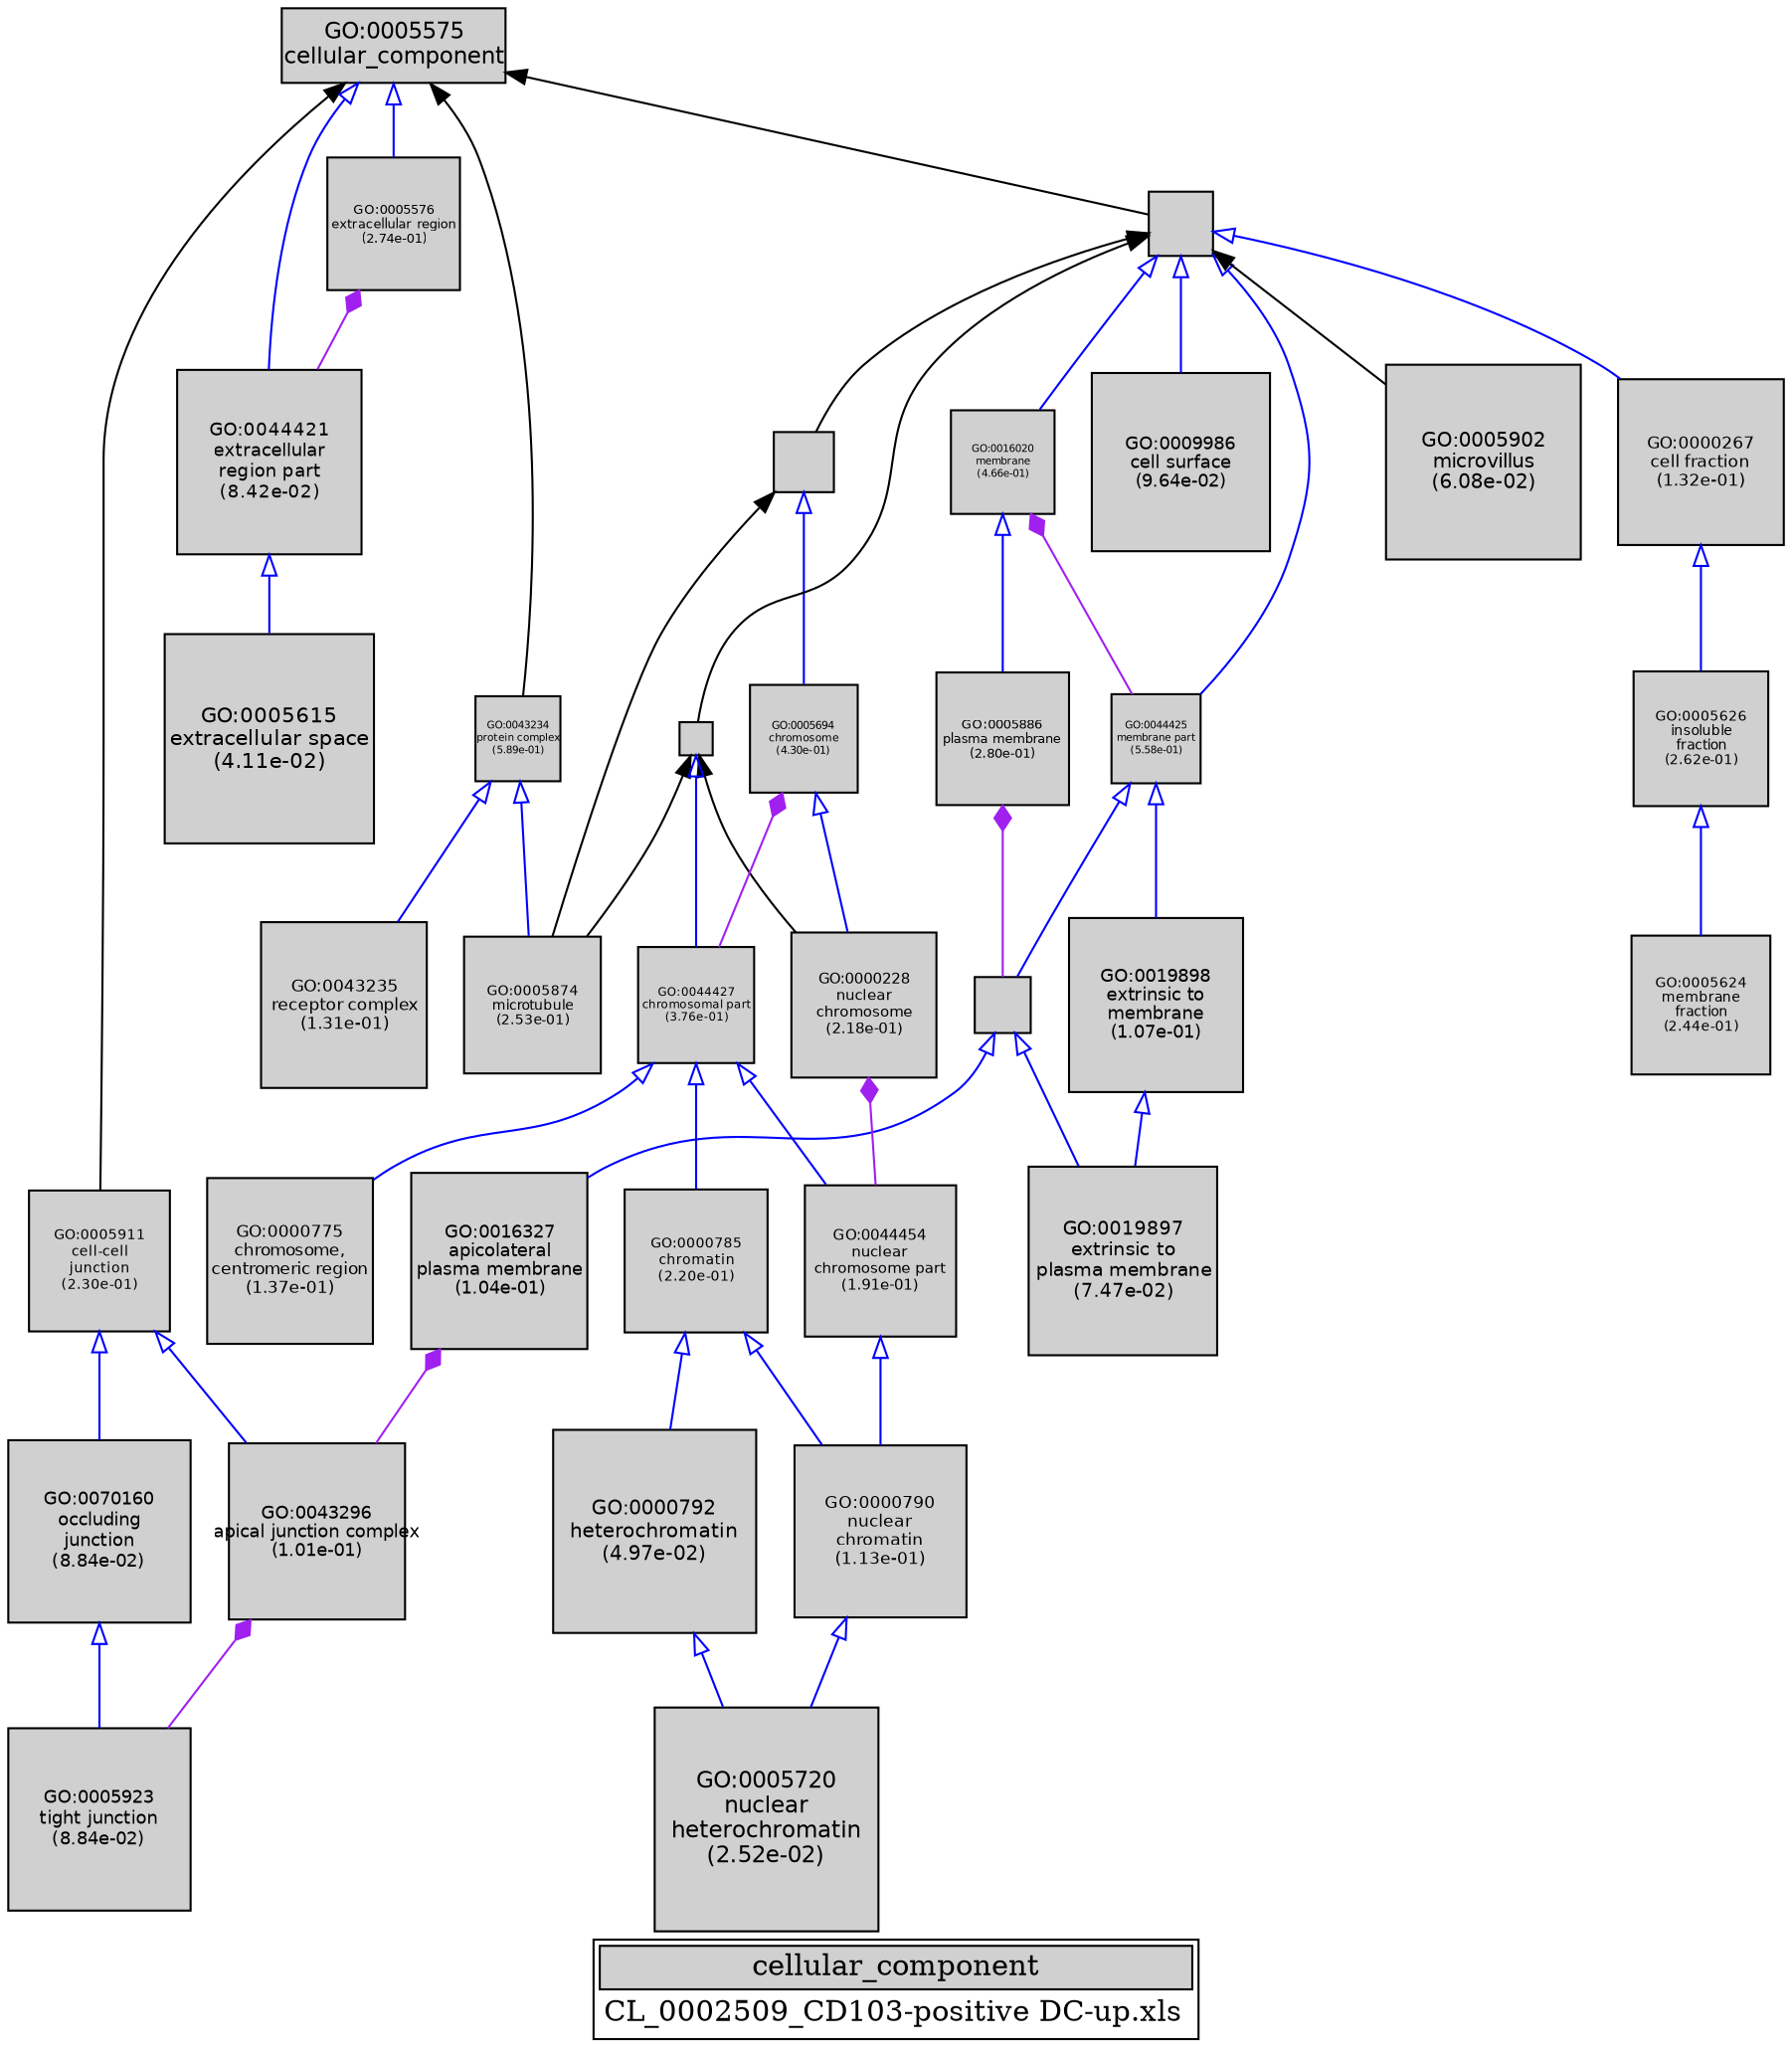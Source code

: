 digraph "cellular_component" {
graph [ bgcolor = "#FFFFFF", label = <<TABLE COLOR="black" BGCOLOR="white"><TR><TD COLSPAN="2" BGCOLOR="#D0D0D0"><FONT COLOR="black">cellular_component</FONT></TD></TR><TR><TD BORDER="0">CL_0002509_CD103-positive DC-up.xls</TD></TR></TABLE>> ];
node [ fontname = "Helvetica" ];

subgraph "nodes" {

node [ style = "filled", fixedsize = "true", width = 1, shape = "box", fontsize = 9, fillcolor = "#D0D0D0", fontcolor = "black", color = "black" ];

"GO:0000785" [ URL = "#GO:0000785", label = <<TABLE BORDER="0"><TR><TD>GO:0000785<BR/>chromatin<BR/>(2.20e-01)</TD></TR></TABLE>>, width = 0.964288020885, shape = "box", fontsize = 6.94287375037, height = 0.964288020885 ];
"GO:0000790" [ URL = "#GO:0000790", label = <<TABLE BORDER="0"><TR><TD>GO:0000790<BR/>nuclear<BR/>chromatin<BR/>(1.13e-01)</TD></TR></TABLE>>, width = 1.15515623065, shape = "box", fontsize = 8.31712486068, height = 1.15515623065 ];
"GO:0044425" [ URL = "#GO:0044425", label = <<TABLE BORDER="0"><TR><TD>GO:0044425<BR/>membrane part<BR/>(5.58e-01)</TD></TR></TABLE>>, width = 0.603809378642, shape = "box", fontsize = 5.0, height = 0.603809378642 ];
"GO:0044446" [ URL = "#GO:0044446", label = "", width = 0.21697303096, shape = "box", height = 0.21697303096 ];
"GO:0044459" [ URL = "#GO:0044459", label = "", width = 0.371145689591, shape = "box", height = 0.371145689591 ];
"GO:0005886" [ URL = "#GO:0005886", label = <<TABLE BORDER="0"><TR><TD>GO:0005886<BR/>plasma membrane<BR/>(2.80e-01)</TD></TR></TABLE>>, width = 0.885493500756, shape = "box", fontsize = 6.37555320545, height = 0.885493500756 ];
"GO:0044454" [ URL = "#GO:0044454", label = <<TABLE BORDER="0"><TR><TD>GO:0044454<BR/>nuclear<BR/>chromosome part<BR/>(1.91e-01)</TD></TR></TABLE>>, width = 1.00921946613, shape = "box", fontsize = 7.26638015617, height = 1.00921946613 ];
"GO:0000792" [ URL = "#GO:0000792", label = <<TABLE BORDER="0"><TR><TD>GO:0000792<BR/>heterochromatin<BR/>(4.97e-02)</TD></TR></TABLE>>, width = 1.35485692349, shape = "box", fontsize = 9.75496984916, height = 1.35485692349 ];
"GO:0019898" [ URL = "#GO:0019898", label = <<TABLE BORDER="0"><TR><TD>GO:0019898<BR/>extrinsic to<BR/>membrane<BR/>(1.07e-01)</TD></TR></TABLE>>, width = 1.17097716133, shape = "box", fontsize = 8.43103556161, height = 1.17097716133 ];
"GO:0005575" [ URL = "#GO:0005575", label = <<TABLE BORDER="0"><TR><TD>GO:0005575<BR/>cellular_component</TD></TR></TABLE>>, width = 1.5, shape = "box", fontsize = 10.8 ];
"GO:0005911" [ URL = "#GO:0005911", label = <<TABLE BORDER="0"><TR><TD>GO:0005911<BR/>cell-cell<BR/>junction<BR/>(2.30e-01)</TD></TR></TABLE>>, width = 0.951330947724, shape = "box", fontsize = 6.84958282361, height = 0.951330947724 ];
"GO:0005626" [ URL = "#GO:0005626", label = <<TABLE BORDER="0"><TR><TD>GO:0005626<BR/>insoluble<BR/>fraction<BR/>(2.62e-01)</TD></TR></TABLE>>, width = 0.90857835553, shape = "box", fontsize = 6.54176415981, height = 0.90857835553 ];
"GO:0043296" [ URL = "#GO:0043296", label = <<TABLE BORDER="0"><TR><TD>GO:0043296<BR/>apical junction complex<BR/>(1.01e-01)</TD></TR></TABLE>>, width = 1.18525618271, shape = "box", fontsize = 8.53384451551, height = 1.18525618271 ];
"GO:0009986" [ URL = "#GO:0009986", label = <<TABLE BORDER="0"><TR><TD>GO:0009986<BR/>cell surface<BR/>(9.64e-02)</TD></TR></TABLE>>, width = 1.19714962387, shape = "box", fontsize = 8.61947729187, height = 1.19714962387 ];
"GO:0070160" [ URL = "#GO:0070160", label = <<TABLE BORDER="0"><TR><TD>GO:0070160<BR/>occluding<BR/>junction<BR/>(8.84e-02)</TD></TR></TABLE>>, width = 1.21886813229, shape = "box", fontsize = 8.77585055247, height = 1.21886813229 ];
"GO:0005902" [ URL = "#GO:0005902", label = <<TABLE BORDER="0"><TR><TD>GO:0005902<BR/>microvillus<BR/>(6.08e-02)</TD></TR></TABLE>>, width = 1.30898728873, shape = "box", fontsize = 9.42470847886, height = 1.30898728873 ];
"GO:0019897" [ URL = "#GO:0019897", label = <<TABLE BORDER="0"><TR><TD>GO:0019897<BR/>extrinsic to<BR/>plasma membrane<BR/>(7.47e-02)</TD></TR></TABLE>>, width = 1.2602184445, shape = "box", fontsize = 9.07357280037, height = 1.2602184445 ];
"GO:0000775" [ URL = "#GO:0000775", label = <<TABLE BORDER="0"><TR><TD>GO:0000775<BR/>chromosome,<BR/>centromeric region<BR/>(1.37e-01)</TD></TR></TABLE>>, width = 1.10466525577, shape = "box", fontsize = 7.95358984152, height = 1.10466525577 ];
"GO:0005874" [ URL = "#GO:0005874", label = <<TABLE BORDER="0"><TR><TD>GO:0005874<BR/>microtubule<BR/>(2.53e-01)</TD></TR></TABLE>>, width = 0.919366366447, shape = "box", fontsize = 6.61943783842, height = 0.919366366447 ];
"GO:0016327" [ URL = "#GO:0016327", label = <<TABLE BORDER="0"><TR><TD>GO:0016327<BR/>apicolateral<BR/>plasma membrane<BR/>(1.04e-01)</TD></TR></TABLE>>, width = 1.17802882959, shape = "box", fontsize = 8.48180757304, height = 1.17802882959 ];
"GO:0043234" [ URL = "#GO:0043234", label = <<TABLE BORDER="0"><TR><TD>GO:0043234<BR/>protein complex<BR/>(5.89e-01)</TD></TR></TABLE>>, width = 0.576207083364, shape = "box", fontsize = 5.0, height = 0.576207083364 ];
"GO:0005694" [ URL = "#GO:0005694", label = <<TABLE BORDER="0"><TR><TD>GO:0005694<BR/>chromosome<BR/>(4.30e-01)</TD></TR></TABLE>>, width = 0.722955515578, shape = "box", fontsize = 5.20527971216, height = 0.722955515578 ];
"GO:0000228" [ URL = "#GO:0000228", label = <<TABLE BORDER="0"><TR><TD>GO:0000228<BR/>nuclear<BR/>chromosome<BR/>(2.18e-01)</TD></TR></TABLE>>, width = 0.96791010529, shape = "box", fontsize = 6.96895275809, height = 0.96791010529 ];
"GO:0016020" [ URL = "#GO:0016020", label = <<TABLE BORDER="0"><TR><TD>GO:0016020<BR/>membrane<BR/>(4.66e-01)</TD></TR></TABLE>>, width = 0.689025122694, shape = "box", fontsize = 5.0, height = 0.689025122694 ];
"GO:0005576" [ URL = "#GO:0005576", label = <<TABLE BORDER="0"><TR><TD>GO:0005576<BR/>extracellular region<BR/>(2.74e-01)</TD></TR></TABLE>>, width = 0.892871040008, shape = "box", fontsize = 6.42867148806, height = 0.892871040008 ];
"GO:0044421" [ URL = "#GO:0044421", label = <<TABLE BORDER="0"><TR><TD>GO:0044421<BR/>extracellular<BR/>region part<BR/>(8.42e-02)</TD></TR></TABLE>>, width = 1.23104886688, shape = "box", fontsize = 8.86355184152, height = 1.23104886688 ];
"GO:0043235" [ URL = "#GO:0043235", label = <<TABLE BORDER="0"><TR><TD>GO:0043235<BR/>receptor complex<BR/>(1.31e-01)</TD></TR></TABLE>>, width = 1.11603449653, shape = "box", fontsize = 8.03544837499, height = 1.11603449653 ];
"GO:0044427" [ URL = "#GO:0044427", label = <<TABLE BORDER="0"><TR><TD>GO:0044427<BR/>chromosomal part<BR/>(3.76e-01)</TD></TR></TABLE>>, width = 0.777416730745, shape = "box", fontsize = 5.59740046136, height = 0.777416730745 ];
"GO:0005720" [ URL = "#GO:0005720", label = <<TABLE BORDER="0"><TR><TD>GO:0005720<BR/>nuclear<BR/>heterochromatin<BR/>(2.52e-02)</TD></TR></TABLE>>, width = 1.5, shape = "box", fontsize = 10.8, height = 1.5 ];
"GO:0005615" [ URL = "#GO:0005615", label = <<TABLE BORDER="0"><TR><TD>GO:0005615<BR/>extracellular space<BR/>(4.11e-02)</TD></TR></TABLE>>, width = 1.39709757278, shape = "box", fontsize = 10.059102524, height = 1.39709757278 ];
"GO:0005624" [ URL = "#GO:0005624", label = <<TABLE BORDER="0"><TR><TD>GO:0005624<BR/>membrane<BR/>fraction<BR/>(2.44e-01)</TD></TR></TABLE>>, width = 0.931663970983, shape = "box", fontsize = 6.70798059108, height = 0.931663970983 ];
"GO:0043232" [ URL = "#GO:0043232", label = "", width = 0.401051649983, shape = "box", height = 0.401051649983 ];
"GO:0000267" [ URL = "#GO:0000267", label = <<TABLE BORDER="0"><TR><TD>GO:0000267<BR/>cell fraction<BR/>(1.32e-01)</TD></TR></TABLE>>, width = 1.11343225668, shape = "box", fontsize = 8.01671224807, height = 1.11343225668 ];
"GO:0005923" [ URL = "#GO:0005923", label = <<TABLE BORDER="0"><TR><TD>GO:0005923<BR/>tight junction<BR/>(8.84e-02)</TD></TR></TABLE>>, width = 1.21886813229, shape = "box", fontsize = 8.77585055247, height = 1.21886813229 ];
"GO:0044464" [ URL = "#GO:0044464", label = "", width = 0.435397653564, shape = "box", height = 0.435397653564 ];
}
subgraph "edges" {


edge [ dir = "back", weight = 1 ];
subgraph "regulates" {


edge [ color = "cyan", arrowtail = "none" ];
subgraph "positive" {


edge [ color = "green", arrowtail = "vee" ];
}
subgraph "negative" {


edge [ color = "red", arrowtail = "tee" ];
}
}
subgraph "part_of" {


edge [ color = "purple", arrowtail = "diamond", weight = 2.5 ];
"GO:0043296" -> "GO:0005923";
"GO:0016327" -> "GO:0043296";
"GO:0005886" -> "GO:0044459";
"GO:0000228" -> "GO:0044454";
"GO:0005694" -> "GO:0044427";
"GO:0005576" -> "GO:0044421";
"GO:0016020" -> "GO:0044425";
}
subgraph "is_a" {


edge [ color = "blue", arrowtail = "empty", weight = 5.0 ];
"GO:0043234" -> "GO:0005874";
"GO:0005694" -> "GO:0000228";
"GO:0044427" -> "GO:0044454";
"GO:0044427" -> "GO:0000785";
"GO:0044464" -> "GO:0016020";
"GO:0005911" -> "GO:0070160";
"GO:0000792" -> "GO:0005720";
"GO:0044464" -> "GO:0009986";
"GO:0005575" -> "GO:0044421";
"GO:0044421" -> "GO:0005615";
"GO:0000785" -> "GO:0000792";
"GO:0044464" -> "GO:0044425";
"GO:0044459" -> "GO:0016327";
"GO:0016020" -> "GO:0005886";
"GO:0044459" -> "GO:0019897";
"GO:0005626" -> "GO:0005624";
"GO:0000790" -> "GO:0005720";
"GO:0005911" -> "GO:0043296";
"GO:0044464" -> "GO:0000267";
"GO:0044425" -> "GO:0019898";
"GO:0019898" -> "GO:0019897";
"GO:0043234" -> "GO:0043235";
"GO:0044427" -> "GO:0000775";
"GO:0044425" -> "GO:0044459";
"GO:0044446" -> "GO:0044427";
"GO:0000267" -> "GO:0005626";
"GO:0005575" -> "GO:0005576";
"GO:0044454" -> "GO:0000790";
"GO:0043232" -> "GO:0005694";
"GO:0000785" -> "GO:0000790";
"GO:0070160" -> "GO:0005923";
}
"GO:0044446" -> "GO:0005874";
"GO:0043232" -> "GO:0005874";
"GO:0044464" -> "GO:0043232";
"GO:0005575" -> "GO:0044464";
"GO:0005575" -> "GO:0043234";
"GO:0044464" -> "GO:0005902";
"GO:0044446" -> "GO:0000228";
"GO:0005575" -> "GO:0005911";
"GO:0044464" -> "GO:0044446";
}
}
